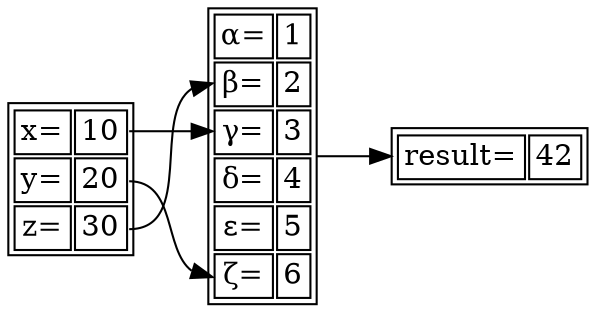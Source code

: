 digraph {
    node [shape=plain]
    rankdir=LR

    a[label=<
<table>
  <tr><td>x=</td><td port="1">10</td></tr>
  <tr><td>y=</td><td port="2">20</td></tr>
  <tr><td>z=</td><td port="3">30</td></tr>
</table>>]

    b[label=<
<table>
  <tr><td port="1">&alpha;=</td><td>1</td></tr>
  <tr><td port="2">&beta;=</td><td>2</td></tr>
  <tr><td port="3">&gamma;=</td><td>3</td></tr>
  <tr><td port="4">&delta;=</td><td>4</td></tr>
  <tr><td port="5">&epsilon;=</td><td>5</td></tr>
  <tr><td port="6">&zeta;=</td><td>6</td></tr>
</table>>]

    c[label=<
<table>
  <tr><td>result=</td><td>42</td></tr>
</table>>]

    a:1 -> b:3
    a:2 -> b:6
    a:3 -> b:2

    b -> c
}
